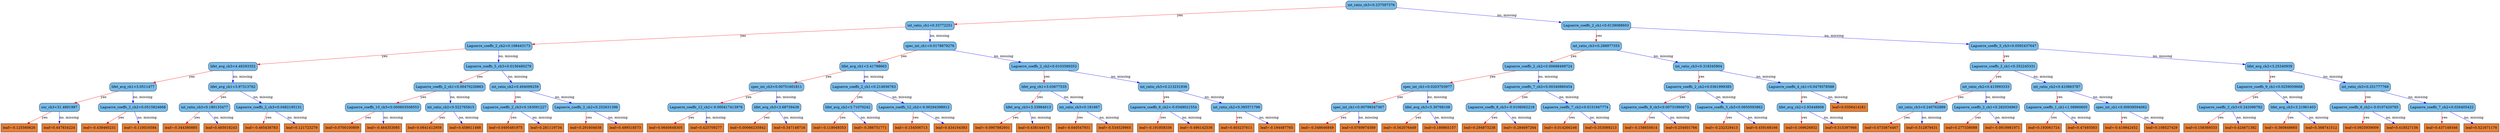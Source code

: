 digraph {
	graph [bb="0,0,8447,567",
		rankdir=TB
	];
	node [label="\N"];
	0	[fillcolor="#78bceb",
		height=0.5,
		label="int_ratio_ch3<0.237597376",
		pos="4248.1,549",
		shape=box,
		style="filled, rounded",
		width=2.3264];
	1	[fillcolor="#78bceb",
		height=0.5,
		label="int_ratio_ch1<0.33772251",
		pos="3162.1,460.5",
		shape=box,
		style="filled, rounded",
		width=2.2326];
	0 -> 1	[color="#FF0000",
		label=yes,
		lp="3812.1,504.75",
		pos="e,3242.8,467.92 4164.3,541.32 3964.6,525.41 3462,485.39 3254.2,468.84"];
	2	[fillcolor="#78bceb",
		height=0.5,
		label="Laguerre_coeffs_2_ch1<0.0139088603",
		pos="5219.1,460.5",
		shape=box,
		style="filled, rounded",
		width=3.2014];
	0 -> 2	[color="#0000FF",
		label="no, missing",
		lp="4853,504.75",
		pos="e,5103.7,471.79 4332.2,540.51 4502.9,525.31 4891,490.73 5092.4,472.79"];
	3	[fillcolor="#78bceb",
		height=0.5,
		label="Laguerre_coeffs_2_ch2<0.168443173",
		pos="1625.1,372",
		shape=box,
		style="filled, rounded",
		width=3.1076];
	1 -> 3	[color="#FF0000",
		label=yes,
		lp="2541.1,416.25",
		pos="e,1737.4,379.32 3081.4,454.96 2828.8,440.74 2052.7,397.06 1748.9,379.97"];
	4	[fillcolor="#78bceb",
		height=0.5,
		label="spec_int_ch1<0.0178879276",
		pos="3162.1,372",
		shape=box,
		style="filled, rounded",
		width=2.4097];
	1 -> 4	[color="#0000FF",
		label="no, missing",
		lp="3194,416.25",
		pos="e,3162.1,390.35 3162.1,442.41 3162.1,430.76 3162.1,415.05 3162.1,401.52"];
	5	[fillcolor="#78bceb",
		height=0.5,
		label="int_ratio_ch3<0.288977355",
		pos="5219.1,372",
		shape=box,
		style="filled, rounded",
		width=2.3264];
	2 -> 5	[color="#FF0000",
		label=yes,
		lp="5228.1,416.25",
		pos="e,5219.1,390.35 5219.1,442.41 5219.1,430.76 5219.1,415.05 5219.1,401.52"];
	6	[fillcolor="#78bceb",
		height=0.5,
		label="Laguerre_coeffs_5_ch3<0.0592437647",
		pos="6831.1,372",
		shape=box,
		style="filled, rounded",
		width=3.2014];
	2 -> 6	[color="#0000FF",
		label="no, missing",
		lp="6202,416.25",
		pos="e,6715.6,379.2 5334.7,453.3 5628.1,437.56 6399.7,396.15 6704.6,379.79"];
	7	[fillcolor="#78bceb",
		height=0.5,
		label="lifet_avg_ch3<4.48293352",
		pos="769.12,283.5",
		shape=box,
		style="filled, rounded",
		width=2.2639];
	3 -> 7	[color="#FF0000",
		label=yes,
		lp="1283.1,327.75",
		pos="e,850.86,292.76 1512.8,359.65 1342,342.39 1020.3,309.88 861.97,293.88"];
	8	[fillcolor="#78bceb",
		height=0.5,
		label="Laguerre_coeffs_5_ch3<0.0156480279",
		pos="1625.1,283.5",
		shape=box,
		style="filled, rounded",
		width=3.2014];
	3 -> 8	[color="#0000FF",
		label="no, missing",
		lp="1657,327.75",
		pos="e,1625.1,301.85 1625.1,353.91 1625.1,342.26 1625.1,326.55 1625.1,313.02"];
	9	[fillcolor="#78bceb",
		height=0.5,
		label="lifet_avg_ch1<3.41798663",
		pos="3002.1,283.5",
		shape=box,
		style="filled, rounded",
		width=2.2639];
	4 -> 9	[color="#FF0000",
		label=yes,
		lp="3106.1,327.75",
		pos="e,3034.3,301.91 3130.1,353.7 3105.5,340.37 3071.1,321.81 3044.2,307.27"];
	10	[fillcolor="#78bceb",
		height=0.5,
		label="Laguerre_coeffs_2_ch2<0.0103589352",
		pos="3529.1,283.5",
		shape=box,
		style="filled, rounded",
		width=3.2014];
	4 -> 10	[color="#0000FF",
		label="no, missing",
		lp="3411,327.75",
		pos="e,3455.1,301.95 3236,353.6 3296.1,339.43 3381,319.41 3444,304.56"];
	15	[fillcolor="#78bceb",
		height=0.5,
		label="lifet_avg_ch1<3.0511477",
		pos="433.12,195",
		shape=box,
		style="filled, rounded",
		width=2.1701];
	7 -> 15	[color="#FF0000",
		label=yes,
		lp="641.12,239.25",
		pos="e,500.89,213.45 701.53,265.1 646.71,250.99 569.36,231.07 511.77,216.25"];
	16	[fillcolor="#78bceb",
		height=0.5,
		label="lifet_avg_ch1<3.97313762",
		pos="769.12,195",
		shape=box,
		style="filled, rounded",
		width=2.2639];
	7 -> 16	[color="#0000FF",
		label="no, missing",
		lp="801,239.25",
		pos="e,769.12,213.35 769.12,265.41 769.12,253.76 769.12,238.05 769.12,224.52"];
	17	[fillcolor="#78bceb",
		height=0.5,
		label="Laguerre_coeffs_2_ch1<0.00470226863",
		pos="1515.1,195",
		shape=box,
		style="filled, rounded",
		width=3.2951];
	8 -> 17	[color="#FF0000",
		label=yes,
		lp="1589.1,239.25",
		pos="e,1537.1,213.27 1603.1,265.2 1586.8,252.36 1564.3,234.66 1546.1,220.38"];
	18	[fillcolor="#78bceb",
		height=0.5,
		label="int_ratio_ch2<0.494099259",
		pos="1735.1,195",
		shape=box,
		style="filled, rounded",
		width=2.3264];
	8 -> 18	[color="#0000FF",
		label="no, missing",
		lp="1722,239.25",
		pos="e,1713.2,213.27 1647.1,265.2 1663.5,252.36 1686,234.66 1704.1,220.38"];
	31	[fillcolor="#78bceb",
		height=0.5,
		label="snr_ch3<31.4891987",
		pos="196.12,106.5",
		shape=box,
		style="filled, rounded",
		width=1.8264];
	15 -> 31	[color="#FF0000",
		label=yes,
		lp="345.12,150.75",
		pos="e,243.72,124.87 385.45,176.6 347.68,162.82 294.76,143.5 254.47,128.79"];
	32	[fillcolor="#78bceb",
		height=0.5,
		label="Laguerre_coeffs_2_ch2<0.0515824668",
		pos="433.12,106.5",
		shape=box,
		style="filled, rounded",
		width=3.2014];
	15 -> 32	[color="#0000FF",
		label="no, missing",
		lp="465,150.75",
		pos="e,433.12,124.85 433.12,176.91 433.12,165.26 433.12,149.55 433.12,136.02"];
	33	[fillcolor="#78bceb",
		height=0.5,
		label="int_ratio_ch3<0.180133477",
		pos="704.12,106.5",
		shape=box,
		style="filled, rounded",
		width=2.3264];
	16 -> 33	[color="#FF0000",
		label=yes,
		lp="752.12,150.75",
		pos="e,717.16,124.85 756.28,176.91 747.08,164.67 734.52,147.95 724.03,133.99"];
	34	[fillcolor="#78bceb",
		height=0.5,
		label="Laguerre_coeffs_2_ch3<0.0482195131",
		pos="921.12,106.5",
		shape=box,
		style="filled, rounded",
		width=3.2014];
	16 -> 34	[color="#0000FF",
		label="no, missing",
		lp="891,150.75",
		pos="e,890.52,124.91 799.52,176.7 822.85,163.43 855.27,144.98 880.77,130.46"];
	63	[fillcolor="#e48038",
		height=0.5,
		label="leaf=-0.125560626",
		pos="60.125,18",
		shape=box,
		style=filled,
		width=1.6701];
	31 -> 63	[color="#FF0000",
		label=yes,
		lp="150.12,62.25",
		pos="e,87.273,36.267 168.93,88.203 148.27,75.062 119.63,56.846 96.92,42.403"];
	64	[fillcolor="#e48038",
		height=0.5,
		label="leaf=0.447834224",
		pos="196.12,18",
		shape=box,
		style=filled,
		width=1.6076];
	31 -> 64	[color="#0000FF",
		label="no, missing",
		lp="228,62.25",
		pos="e,196.12,36.35 196.12,88.41 196.12,76.758 196.12,61.047 196.12,47.519"];
	65	[fillcolor="#e48038",
		height=0.5,
		label="leaf=-0.438460231",
		pos="332.12,18",
		shape=box,
		style=filled,
		width=1.6701];
	32 -> 65	[color="#FF0000",
		label=yes,
		lp="401.12,62.25",
		pos="e,352.38,36.35 413.17,88.41 398.19,75.581 377.47,57.831 360.72,43.493"];
	66	[fillcolor="#e48038",
		height=0.5,
		label="leaf=-0.110016584",
		pos="470.12,18",
		shape=box,
		style=filled,
		width=1.6701];
	32 -> 66	[color="#0000FF",
		label="no, missing",
		lp="487,62.25",
		pos="e,462.7,36.35 440.44,88.41 445.52,76.522 452.41,60.41 458.28,46.702"];
	67	[fillcolor="#e48038",
		height=0.5,
		label="leaf=-0.344380885",
		pos="608.12,18",
		shape=box,
		style=filled,
		width=1.6701];
	33 -> 67	[color="#FF0000",
		label=yes,
		lp="674.12,62.25",
		pos="e,627.38,36.35 685.16,88.41 671.05,75.698 651.58,58.157 635.75,43.889"];
	68	[fillcolor="#e48038",
		height=0.5,
		label="leaf=0.465018243",
		pos="744.12,18",
		shape=box,
		style=filled,
		width=1.6076];
	33 -> 68	[color="#0000FF",
		label="no, missing",
		lp="760,62.25",
		pos="e,736.1,36.35 712.03,88.41 717.53,76.522 724.98,60.41 731.31,46.702"];
	69	[fillcolor="#e48038",
		height=0.5,
		label="leaf=-0.465438783",
		pos="880.12,18",
		shape=box,
		style=filled,
		width=1.6701];
	34 -> 69	[color="#FF0000",
		label=yes,
		lp="914.12,62.25",
		pos="e,888.35,36.35 913.02,88.41 907.39,76.522 899.75,60.41 893.26,46.702"];
	70	[fillcolor="#e48038",
		height=0.5,
		label="leaf=0.121723279",
		pos="1016.1,18",
		shape=box,
		style=filled,
		width=1.6076];
	34 -> 70	[color="#0000FF",
		label="no, missing",
		lp="1010,62.25",
		pos="e,997.07,36.35 939.89,88.41 953.86,75.698 973.12,58.157 988.79,43.889"];
	35	[fillcolor="#78bceb",
		height=0.5,
		label="Laguerre_coeffs_10_ch3<0.000603508553",
		pos="1291.1,106.5",
		shape=box,
		style="filled, rounded",
		width=3.4826];
	17 -> 35	[color="#FF0000",
		label=yes,
		lp="1433.1,150.75",
		pos="e,1336.1,124.87 1470.1,176.6 1434.4,162.85 1384.6,143.58 1346.5,128.89"];
	36	[fillcolor="#78bceb",
		height=0.5,
		label="int_ratio_ch2<0.522765815",
		pos="1518.1,106.5",
		shape=box,
		style="filled, rounded",
		width=2.3264];
	17 -> 36	[color="#0000FF",
		label="no, missing",
		lp="1549,150.75",
		pos="e,1517.5,124.85 1515.7,176.91 1516.1,165.26 1516.7,149.55 1517.1,136.02"];
	37	[fillcolor="#78bceb",
		height=0.5,
		label="Laguerre_coeffs_2_ch3<0.163091227",
		pos="1734.1,106.5",
		shape=box,
		style="filled, rounded",
		width=3.1076];
	18 -> 37	[color="#FF0000",
		label=yes,
		lp="1744.1,150.75",
		pos="e,1734.3,124.85 1734.9,176.91 1734.8,165.26 1734.6,149.55 1734.5,136.02"];
	38	[fillcolor="#78bceb",
		height=0.5,
		label="Laguerre_coeffs_2_ch2<0.252631396",
		pos="1976.1,106.5",
		shape=box,
		style="filled, rounded",
		width=3.1076];
	18 -> 38	[color="#0000FF",
		label="no, missing",
		lp="1910,150.75",
		pos="e,1927.7,124.87 1783.6,176.6 1822.1,162.79 1876.1,143.42 1917.1,128.7"];
	71	[fillcolor="#e48038",
		height=0.5,
		label="leaf=0.0700100809",
		pos="1153.1,18",
		shape=box,
		style=filled,
		width=1.7014];
	35 -> 71	[color="#FF0000",
		label=yes,
		lp="1244.1,62.25",
		pos="e,1180.7,36.267 1263.5,88.203 1242.5,75.003 1213.2,56.683 1190.2,42.209"];
	72	[fillcolor="#e48038",
		height=0.5,
		label="leaf=-0.464353085",
		pos="1292.1,18",
		shape=box,
		style=filled,
		width=1.6701];
	35 -> 72	[color="#0000FF",
		label="no, missing",
		lp="1324,62.25",
		pos="e,1291.9,36.35 1291.3,88.41 1291.5,76.758 1291.6,61.047 1291.8,47.519"];
	73	[fillcolor="#e48038",
		height=0.5,
		label="leaf=0.0641412959",
		pos="1431.1,18",
		shape=box,
		style=filled,
		width=1.7014];
	36 -> 73	[color="#FF0000",
		label=yes,
		lp="1492.1,62.25",
		pos="e,1448.6,36.35 1500.9,88.41 1488.3,75.816 1470.8,58.481 1456.6,44.286"];
	74	[fillcolor="#e48038",
		height=0.5,
		label="leaf=0.458611488",
		pos="1568.1,18",
		shape=box,
		style=filled,
		width=1.6076];
	36 -> 74	[color="#0000FF",
		label="no, missing",
		lp="1580,62.25",
		pos="e,1558.1,36.35 1528,88.41 1534.9,76.405 1544.4,60.091 1552.3,46.295"];
	75	[fillcolor="#e48038",
		height=0.5,
		label="leaf=0.0495481975",
		pos="1705.1,18",
		shape=box,
		style=filled,
		width=1.7014];
	37 -> 75	[color="#FF0000",
		label=yes,
		lp="1732.1,62.25",
		pos="e,1710.9,36.35 1728.4,88.41 1724.4,76.64 1719.1,60.729 1714.5,47.11"];
	76	[fillcolor="#e48038",
		height=0.5,
		label="leaf=0.281119734",
		pos="1842.1,18",
		shape=box,
		style=filled,
		width=1.6076];
	37 -> 76	[color="#0000FF",
		label="no, missing",
		lp="1830,62.25",
		pos="e,1820.6,36.267 1755.7,88.203 1771.8,75.356 1793.9,57.661 1811.7,43.38"];
	77	[fillcolor="#e48038",
		height=0.5,
		label="leaf=0.291604638",
		pos="1976.1,18",
		shape=box,
		style=filled,
		width=1.6076];
	38 -> 77	[color="#FF0000",
		label=yes,
		lp="1985.1,62.25",
		pos="e,1976.1,36.35 1976.1,88.41 1976.1,76.758 1976.1,61.047 1976.1,47.519"];
	78	[fillcolor="#e48038",
		height=0.5,
		label="leaf=0.499518573",
		pos="2110.1,18",
		shape=box,
		style=filled,
		width=1.6076];
	38 -> 78	[color="#0000FF",
		label="no, missing",
		lp="2088,62.25",
		pos="e,2083.4,36.267 2002.9,88.203 2023.3,75.062 2051.5,56.846 2073.9,42.403"];
	19	[fillcolor="#78bceb",
		height=0.5,
		label="spec_int_ch3<0.00751601811",
		pos="2639.1,195",
		shape=box,
		style="filled, rounded",
		width=2.5035];
	9 -> 19	[color="#FF0000",
		label=yes,
		lp="2863.1,239.25",
		pos="e,2712.3,213.45 2929.1,265.1 2869.6,250.93 2785.6,230.91 2723.3,216.06"];
	20	[fillcolor="#78bceb",
		height=0.5,
		label="Laguerre_coeffs_2_ch1<0.214936763",
		pos="3002.1,195",
		shape=box,
		style="filled, rounded",
		width=3.1076];
	9 -> 20	[color="#0000FF",
		label="no, missing",
		lp="3034,239.25",
		pos="e,3002.1,213.35 3002.1,265.41 3002.1,253.76 3002.1,238.05 3002.1,224.52"];
	21	[fillcolor="#78bceb",
		height=0.5,
		label="lifet_avg_ch1<3.03677535",
		pos="3529.1,195",
		shape=box,
		style="filled, rounded",
		width=2.2639];
	10 -> 21	[color="#FF0000",
		label=yes,
		lp="3538.1,239.25",
		pos="e,3529.1,213.35 3529.1,265.41 3529.1,253.76 3529.1,238.05 3529.1,224.52"];
	22	[fillcolor="#78bceb",
		height=0.5,
		label="int_ratio_ch3<0.213231936",
		pos="3932.1,195",
		shape=box,
		style="filled, rounded",
		width=2.3264];
	10 -> 22	[color="#0000FF",
		label="no, missing",
		lp="3799,239.25",
		pos="e,3850.8,213.45 3610.2,265.1 3676.6,250.84 3770.7,230.66 3839.9,215.79"];
	39	[fillcolor="#78bceb",
		height=0.5,
		label="Laguerre_coeffs_12_ch2<-0.000417413976",
		pos="2384.1,106.5",
		shape=box,
		style="filled, rounded",
		width=3.5451];
	19 -> 39	[color="#FF0000",
		label=yes,
		lp="2544.1,150.75",
		pos="e,2435.3,124.87 2587.8,176.6 2546.9,162.73 2489.5,143.25 2446.1,128.51"];
	40	[fillcolor="#78bceb",
		height=0.5,
		label="lifet_avg_ch3<3.68739438",
		pos="2639.1,106.5",
		shape=box,
		style="filled, rounded",
		width=2.2639];
	19 -> 40	[color="#0000FF",
		label="no, missing",
		lp="2671,150.75",
		pos="e,2639.1,124.85 2639.1,176.91 2639.1,165.26 2639.1,149.55 2639.1,136.02"];
	41	[fillcolor="#78bceb",
		height=0.5,
		label="lifet_avg_ch2<3.71070242",
		pos="2897.1,106.5",
		shape=box,
		style="filled, rounded",
		width=2.2639];
	20 -> 41	[color="#FF0000",
		label=yes,
		lp="2968.1,150.75",
		pos="e,2918.1,124.77 2981.1,176.7 2965.5,163.86 2944.1,146.16 2926.7,131.88"];
	42	[fillcolor="#78bceb",
		height=0.5,
		label="Laguerre_coeffs_12_ch2<-0.00294398912",
		pos="3121.1,106.5",
		shape=box,
		style="filled, rounded",
		width=3.4514];
	20 -> 42	[color="#0000FF",
		label="no, missing",
		lp="3105,150.75",
		pos="e,3097.4,124.77 3025.9,176.7 3043.8,163.74 3068.4,145.84 3088.1,131.49"];
	79	[fillcolor="#e48038",
		height=0.5,
		label="leaf=0.0640648305",
		pos="2247.1,18",
		shape=box,
		style=filled,
		width=1.7014];
	39 -> 79	[color="#FF0000",
		label=yes,
		lp="2337.1,62.25",
		pos="e,2274.5,36.267 2356.7,88.203 2335.9,75.062 2307.1,56.846 2284.2,42.403"];
	80	[fillcolor="#e48038",
		height=0.5,
		label="leaf=0.425709277",
		pos="2384.1,18",
		shape=box,
		style=filled,
		width=1.6076];
	39 -> 80	[color="#0000FF",
		label="no, missing",
		lp="2416,62.25",
		pos="e,2384.1,36.35 2384.1,88.41 2384.1,76.758 2384.1,61.047 2384.1,47.519"];
	81	[fillcolor="#e48038",
		height=0.5,
		label="leaf=0.00066235842",
		pos="2525.1,18",
		shape=box,
		style=filled,
		width=1.7951];
	40 -> 81	[color="#FF0000",
		label=yes,
		lp="2602.1,62.25",
		pos="e,2547.9,36.267 2616.3,88.203 2599.3,75.297 2575.9,57.498 2557,43.183"];
	82	[fillcolor="#e48038",
		height=0.5,
		label="leaf=0.347148716",
		pos="2666.1,18",
		shape=box,
		style=filled,
		width=1.6076];
	40 -> 82	[color="#0000FF",
		label="no, missing",
		lp="2687,62.25",
		pos="e,2660.7,36.35 2644.5,88.41 2648.1,76.64 2653.1,60.729 2657.4,47.11"];
	83	[fillcolor="#e48038",
		height=0.5,
		label="leaf=-0.118049353",
		pos="2802.1,18",
		shape=box,
		style=filled,
		width=1.6701];
	41 -> 83	[color="#FF0000",
		label=yes,
		lp="2868.1,62.25",
		pos="e,2821.2,36.35 2878.4,88.41 2864.4,75.698 2845.1,58.157 2829.5,43.889"];
	84	[fillcolor="#e48038",
		height=0.5,
		label="leaf=-0.386751771",
		pos="2940.1,18",
		shape=box,
		style=filled,
		width=1.6701];
	41 -> 84	[color="#0000FF",
		label="no, missing",
		lp="2955,62.25",
		pos="e,2931.5,36.35 2905.6,88.41 2911.6,76.405 2919.7,60.091 2926.6,46.295"];
	85	[fillcolor="#e48038",
		height=0.5,
		label="leaf=-0.154506713",
		pos="3078.1,18",
		shape=box,
		style=filled,
		width=1.6701];
	42 -> 85	[color="#FF0000",
		label=yes,
		lp="3113.1,62.25",
		pos="e,3086.7,36.35 3112.6,88.41 3106.7,76.405 3098.6,60.091 3091.7,46.295"];
	86	[fillcolor="#e48038",
		height=0.5,
		label="leaf=0.434104383",
		pos="3214.1,18",
		shape=box,
		style=filled,
		width=1.6076];
	42 -> 86	[color="#0000FF",
		label="no, missing",
		lp="3208,62.25",
		pos="e,3195.5,36.35 3139.5,88.41 3153.2,75.698 3172,58.157 3187.4,43.889"];
	43	[fillcolor="#78bceb",
		height=0.5,
		label="lifet_avg_ch3<3.33984613",
		pos="3474.1,106.5",
		shape=box,
		style="filled, rounded",
		width=2.2639];
	21 -> 43	[color="#FF0000",
		label=yes,
		lp="3516.1,150.75",
		pos="e,3485.2,124.85 3518.3,176.91 3510.6,164.79 3500,148.27 3491.2,134.39"];
	44	[fillcolor="#78bceb",
		height=0.5,
		label="int_ratio_ch3<0.181667",
		pos="3647.1,106.5",
		shape=box,
		style="filled, rounded",
		width=2.0451];
	21 -> 44	[color="#0000FF",
		label="no, missing",
		lp="3631,150.75",
		pos="e,3623.6,124.77 3552.7,176.7 3570.4,163.74 3594.8,145.84 3614.4,131.49"];
	45	[fillcolor="#78bceb",
		height=0.5,
		label="Laguerre_coeffs_6_ch2<-0.0349021554",
		pos="3932.1,106.5",
		shape=box,
		style="filled, rounded",
		width=3.2639];
	22 -> 45	[color="#FF0000",
		label=yes,
		lp="3941.1,150.75",
		pos="e,3932.1,124.85 3932.1,176.91 3932.1,165.26 3932.1,149.55 3932.1,136.02"];
	46	[fillcolor="#78bceb",
		height=0.5,
		label="int_ratio_ch2<0.395571798",
		pos="4178.1,106.5",
		shape=box,
		style="filled, rounded",
		width=2.3264];
	22 -> 46	[color="#0000FF",
		label="no, missing",
		lp="4110,150.75",
		pos="e,4128.7,124.87 3981.6,176.6 4021,162.76 4076.2,143.34 4118.1,128.61"];
	87	[fillcolor="#e48038",
		height=0.5,
		label="leaf=-0.0907882601",
		pos="3353.1,18",
		shape=box,
		style=filled,
		width=1.7639];
	43 -> 87	[color="#FF0000",
		label=yes,
		lp="3434.1,62.25",
		pos="e,3377.3,36.267 3449.9,88.203 3431.7,75.179 3406.5,57.173 3386.4,42.792"];
	88	[fillcolor="#e48038",
		height=0.5,
		label="leaf=0.438144475",
		pos="3492.1,18",
		shape=box,
		style=filled,
		width=1.6076];
	43 -> 88	[color="#0000FF",
		label="no, missing",
		lp="3517,62.25",
		pos="e,3488.5,36.35 3477.7,88.41 3480.1,76.758 3483.4,61.047 3486.2,47.519"];
	89	[fillcolor="#e48038",
		height=0.5,
		label="leaf=-0.640547931",
		pos="3628.1,18",
		shape=box,
		style=filled,
		width=1.6701];
	44 -> 89	[color="#FF0000",
		label=yes,
		lp="3649.1,62.25",
		pos="e,3631.9,36.35 3643.4,88.41 3640.8,76.758 3637.4,61.047 3634.4,47.519"];
	90	[fillcolor="#e48038",
		height=0.5,
		label="leaf=-0.534529865",
		pos="3766.1,18",
		shape=box,
		style=filled,
		width=1.6701];
	44 -> 90	[color="#0000FF",
		label="no, missing",
		lp="3750,62.25",
		pos="e,3742.4,36.267 3670.9,88.203 3688.8,75.238 3713.4,57.336 3733.1,42.988"];
	91	[fillcolor="#e48038",
		height=0.5,
		label="leaf=-0.191858336",
		pos="3904.1,18",
		shape=box,
		style=filled,
		width=1.6701];
	45 -> 91	[color="#FF0000",
		label=yes,
		lp="3930.1,62.25",
		pos="e,3909.7,36.35 3926.6,88.41 3922.8,76.64 3917.6,60.729 3913.2,47.11"];
	92	[fillcolor="#e48038",
		height=0.5,
		label="leaf=-0.496142536",
		pos="4042.1,18",
		shape=box,
		style=filled,
		width=1.6701];
	45 -> 92	[color="#0000FF",
		label="no, missing",
		lp="4029,62.25",
		pos="e,4020.2,36.267 3954.1,88.203 3970.5,75.356 3993,57.661 4011.1,43.38"];
	93	[fillcolor="#e48038",
		height=0.5,
		label="leaf=0.403237611",
		pos="4178.1,18",
		shape=box,
		style=filled,
		width=1.6076];
	46 -> 93	[color="#FF0000",
		label=yes,
		lp="4187.1,62.25",
		pos="e,4178.1,36.35 4178.1,88.41 4178.1,76.758 4178.1,61.047 4178.1,47.519"];
	94	[fillcolor="#e48038",
		height=0.5,
		label="leaf=-0.194487765",
		pos="4314.1,18",
		shape=box,
		style=filled,
		width=1.6701];
	46 -> 94	[color="#0000FF",
		label="no, missing",
		lp="4291,62.25",
		pos="e,4287,36.267 4205.3,88.203 4226,75.062 4254.6,56.846 4277.3,42.403"];
	11	[fillcolor="#78bceb",
		height=0.5,
		label="Laguerre_coeffs_2_ch2<0.00688499724",
		pos="5063.1,283.5",
		shape=box,
		style="filled, rounded",
		width=3.2951];
	5 -> 11	[color="#FF0000",
		label=yes,
		lp="5164.1,327.75",
		pos="e,5094.5,301.91 5187.9,353.7 5164,340.43 5130.7,321.98 5104.5,307.46"];
	12	[fillcolor="#78bceb",
		height=0.5,
		label="int_ratio_ch3<0.318345904",
		pos="5774.1,283.5",
		shape=box,
		style="filled, rounded",
		width=2.3264];
	5 -> 12	[color="#0000FF",
		label="no, missing",
		lp="5579,327.75",
		pos="e,5690.3,297.56 5303.1,357.91 5404.1,342.17 5573.3,315.8 5679,299.32"];
	13	[fillcolor="#78bceb",
		height=0.5,
		label="Laguerre_coeffs_2_ch1<0.352245331",
		pos="6831.1,283.5",
		shape=box,
		style="filled, rounded",
		width=3.1076];
	6 -> 13	[color="#FF0000",
		label=yes,
		lp="6840.1,327.75",
		pos="e,6831.1,301.85 6831.1,353.91 6831.1,342.26 6831.1,326.55 6831.1,313.02"];
	14	[fillcolor="#78bceb",
		height=0.5,
		label="lifet_avg_ch2<3.25340939",
		pos="7581.1,283.5",
		shape=box,
		style="filled, rounded",
		width=2.2639];
	6 -> 14	[color="#0000FF",
		label="no, missing",
		lp="7306,327.75",
		pos="e,7499.3,293.94 6946.7,357.67 7095.4,340.52 7351.1,311.03 7488,295.23"];
	23	[fillcolor="#78bceb",
		height=0.5,
		label="spec_int_ch1<0.0203703977",
		pos="4826.1,195",
		shape=box,
		style="filled, rounded",
		width=2.4097];
	11 -> 23	[color="#FF0000",
		label=yes,
		lp="4975.1,239.25",
		pos="e,4873.7,213.37 5015.4,265.1 4977.7,251.32 4924.8,232 4884.5,217.29"];
	24	[fillcolor="#78bceb",
		height=0.5,
		label="Laguerre_coeffs_7_ch3<0.00340880454",
		pos="5063.1,195",
		shape=box,
		style="filled, rounded",
		width=3.2951];
	11 -> 24	[color="#0000FF",
		label="no, missing",
		lp="5095,239.25",
		pos="e,5063.1,213.35 5063.1,265.41 5063.1,253.76 5063.1,238.05 5063.1,224.52"];
	25	[fillcolor="#78bceb",
		height=0.5,
		label="Laguerre_coeffs_2_ch2<0.0361999385",
		pos="5774.1,195",
		shape=box,
		style="filled, rounded",
		width=3.2014];
	12 -> 25	[color="#FF0000",
		label=yes,
		lp="5783.1,239.25",
		pos="e,5774.1,213.35 5774.1,265.41 5774.1,253.76 5774.1,238.05 5774.1,224.52"];
	26	[fillcolor="#78bceb",
		height=0.5,
		label="Laguerre_coeffs_4_ch1<0.0479378588",
		pos="6088.1,195",
		shape=box,
		style="filled, rounded",
		width=3.2014];
	12 -> 26	[color="#0000FF",
		label="no, missing",
		lp="5992,239.25",
		pos="e,6024.8,213.45 5837.3,265.1 5888.3,251.05 5960.2,231.24 6014,216.43"];
	47	[fillcolor="#78bceb",
		height=0.5,
		label="spec_int_ch1<0.00799347367",
		pos="4591.1,106.5",
		shape=box,
		style="filled, rounded",
		width=2.5035];
	23 -> 47	[color="#FF0000",
		label=yes,
		lp="4739.1,150.75",
		pos="e,4638.3,124.87 4778.9,176.6 4741.4,162.82 4688.9,143.5 4649,128.79"];
	48	[fillcolor="#78bceb",
		height=0.5,
		label="lifet_avg_ch3<5.30768108",
		pos="4826.1,106.5",
		shape=box,
		style="filled, rounded",
		width=2.2639];
	23 -> 48	[color="#0000FF",
		label="no, missing",
		lp="4858,150.75",
		pos="e,4826.1,124.85 4826.1,176.91 4826.1,165.26 4826.1,149.55 4826.1,136.02"];
	49	[fillcolor="#78bceb",
		height=0.5,
		label="Laguerre_coeffs_8_ch3<-0.0106062219",
		pos="5048.1,106.5",
		shape=box,
		style="filled, rounded",
		width=3.2639];
	24 -> 49	[color="#FF0000",
		label=yes,
		lp="5066.1,150.75",
		pos="e,5051.1,124.85 5060.2,176.91 5058.1,165.26 5055.4,149.55 5053.1,136.02"];
	50	[fillcolor="#78bceb",
		height=0.5,
		label="Laguerre_coeffs_7_ch2<0.0151947774",
		pos="5299.1,106.5",
		shape=box,
		style="filled, rounded",
		width=3.2014];
	24 -> 50	[color="#0000FF",
		label="no, missing",
		lp="5235,150.75",
		pos="e,5251.7,124.87 5110.6,176.6 5148.2,162.82 5200.9,143.5 5241,128.79"];
	95	[fillcolor="#e48038",
		height=0.5,
		label="leaf=-0.348646849",
		pos="4452.1,18",
		shape=box,
		style=filled,
		width=1.6701];
	47 -> 95	[color="#FF0000",
		label=yes,
		lp="4543.1,62.25",
		pos="e,4479.9,36.267 4563.3,88.203 4542.1,75.003 4512.7,56.683 4489.4,42.209"];
	96	[fillcolor="#e48038",
		height=0.5,
		label="leaf=0.0769974589",
		pos="4591.1,18",
		shape=box,
		style=filled,
		width=1.7014];
	47 -> 96	[color="#0000FF",
		label="no, missing",
		lp="4623,62.25",
		pos="e,4591.1,36.35 4591.1,88.41 4591.1,76.758 4591.1,61.047 4591.1,47.519"];
	97	[fillcolor="#e48038",
		height=0.5,
		label="leaf=-0.562076449",
		pos="4730.1,18",
		shape=box,
		style=filled,
		width=1.6701];
	48 -> 97	[color="#FF0000",
		label=yes,
		lp="4796.1,62.25",
		pos="e,4749.4,36.35 4807.2,88.41 4793.1,75.698 4773.6,58.157 4757.7,43.889"];
	98	[fillcolor="#e48038",
		height=0.5,
		label="leaf=0.189865157",
		pos="4866.1,18",
		shape=box,
		style=filled,
		width=1.6076];
	48 -> 98	[color="#0000FF",
		label="no, missing",
		lp="4882,62.25",
		pos="e,4858.1,36.35 4834,88.41 4839.5,76.522 4847,60.41 4853.3,46.702"];
	99	[fillcolor="#e48038",
		height=0.5,
		label="leaf=0.294873238",
		pos="5000.1,18",
		shape=box,
		style=filled,
		width=1.6076];
	49 -> 99	[color="#FF0000",
		label=yes,
		lp="5038.1,62.25",
		pos="e,5009.8,36.35 5038.6,88.41 5032,76.405 5022.9,60.091 5015.3,46.295"];
	100	[fillcolor="#e48038",
		height=0.5,
		label="leaf=-0.284697264",
		pos="5136.1,18",
		shape=box,
		style=filled,
		width=1.6701];
	49 -> 100	[color="#0000FF",
		label="no, missing",
		lp="5132,62.25",
		pos="e,5118.5,36.35 5065.5,88.41 5078.3,75.816 5096,58.481 5110.4,44.286"];
	101	[fillcolor="#e48038",
		height=0.5,
		label="leaf=-0.014266246",
		pos="5274.1,18",
		shape=box,
		style=filled,
		width=1.6701];
	50 -> 101	[color="#FF0000",
		label=yes,
		lp="5298.1,62.25",
		pos="e,5279.1,36.35 5294.2,88.41 5290.8,76.64 5286.2,60.729 5282.2,47.11"];
	102	[fillcolor="#e48038",
		height=0.5,
		label="leaf=0.353089213",
		pos="5410.1,18",
		shape=box,
		style=filled,
		width=1.6076];
	50 -> 102	[color="#0000FF",
		label="no, missing",
		lp="5397,62.25",
		pos="e,5388,36.267 5321.3,88.203 5337.9,75.297 5360.7,57.498 5379.1,43.183"];
	51	[fillcolor="#78bceb",
		height=0.5,
		label="Laguerre_coeffs_9_ch3<0.00731990673",
		pos="5613.1,106.5",
		shape=box,
		style="filled, rounded",
		width=3.2951];
	25 -> 51	[color="#FF0000",
		label=yes,
		lp="5717.1,150.75",
		pos="e,5645.5,124.91 5741.9,176.7 5717.1,163.37 5682.6,144.81 5655.5,130.27"];
	52	[fillcolor="#78bceb",
		height=0.5,
		label="Laguerre_coeffs_3_ch3<0.0650593862",
		pos="5865.1,106.5",
		shape=box,
		style="filled, rounded",
		width=3.2014];
	25 -> 52	[color="#0000FF",
		label="no, missing",
		lp="5860,150.75",
		pos="e,5846.9,124.85 5792.1,176.91 5805.5,164.2 5823.9,146.66 5838.9,132.39"];
	53	[fillcolor="#78bceb",
		height=0.5,
		label="lifet_avg_ch2<2.93448806",
		pos="6088.1,106.5",
		shape=box,
		style="filled, rounded",
		width=2.2639];
	26 -> 53	[color="#FF0000",
		label=yes,
		lp="6097.1,150.75",
		pos="e,6088.1,124.85 6088.1,176.91 6088.1,165.26 6088.1,149.55 6088.1,136.02"];
	54	[fillcolor="#e48038",
		height=0.5,
		label="leaf=0.0356414281",
		pos="6249.1,106.5",
		shape=box,
		style=filled,
		width=1.7014];
	26 -> 54	[color="#0000FF",
		label="no, missing",
		lp="6215,150.75",
		pos="e,6216.7,124.91 6120.3,176.7 6145.1,163.37 6179.7,144.81 6206.7,130.27"];
	103	[fillcolor="#e48038",
		height=0.5,
		label="leaf=-0.158655614",
		pos="5546.1,18",
		shape=box,
		style=filled,
		width=1.6701];
	51 -> 103	[color="#FF0000",
		label=yes,
		lp="5595.1,62.25",
		pos="e,5559.6,36.35 5599.9,88.41 5590.3,76.051 5577.2,59.127 5566.3,45.085"];
	104	[fillcolor="#e48038",
		height=0.5,
		label="leaf=0.254001766",
		pos="5682.1,18",
		shape=box,
		style=filled,
		width=1.6076];
	51 -> 104	[color="#0000FF",
		label="no, missing",
		lp="5686,62.25",
		pos="e,5668.3,36.35 5626.8,88.41 5636.6,76.051 5650.1,59.127 5661.3,45.085"];
	105	[fillcolor="#e48038",
		height=0.5,
		label="leaf=-0.232329413",
		pos="5818.1,18",
		shape=box,
		style=filled,
		width=1.6701];
	52 -> 105	[color="#FF0000",
		label=yes,
		lp="5855.1,62.25",
		pos="e,5827.6,36.35 5855.8,88.41 5849.3,76.405 5840.5,60.091 5833,46.295"];
	106	[fillcolor="#e48038",
		height=0.5,
		label="leaf=0.459168166",
		pos="5954.1,18",
		shape=box,
		style=filled,
		width=1.6076];
	52 -> 106	[color="#0000FF",
		label="no, missing",
		lp="5950,62.25",
		pos="e,5936.3,36.35 5882.7,88.41 5895.7,75.816 5913.5,58.481 5928.1,44.286"];
	107	[fillcolor="#e48038",
		height=0.5,
		label="leaf=0.169626832",
		pos="6088.1,18",
		shape=box,
		style=filled,
		width=1.6076];
	53 -> 107	[color="#FF0000",
		label=yes,
		lp="6097.1,62.25",
		pos="e,6088.1,36.35 6088.1,88.41 6088.1,76.758 6088.1,61.047 6088.1,47.519"];
	108	[fillcolor="#e48038",
		height=0.5,
		label="leaf=0.515397966",
		pos="6222.1,18",
		shape=box,
		style=filled,
		width=1.6076];
	53 -> 108	[color="#0000FF",
		label="no, missing",
		lp="6200,62.25",
		pos="e,6195.4,36.267 6114.9,88.203 6135.3,75.062 6163.5,56.846 6185.9,42.403"];
	27	[fillcolor="#78bceb",
		height=0.5,
		label="int_ratio_ch2<0.415993333",
		pos="6711.1,195",
		shape=box,
		style="filled, rounded",
		width=2.3264];
	13 -> 27	[color="#FF0000",
		label=yes,
		lp="6791.1,239.25",
		pos="e,6735.1,213.27 6807.1,265.2 6789.1,252.24 6764.3,234.34 6744.4,219.99"];
	28	[fillcolor="#78bceb",
		height=0.5,
		label="int_ratio_ch2<0.410863787",
		pos="6951.1,195",
		shape=box,
		style="filled, rounded",
		width=2.3264];
	13 -> 28	[color="#0000FF",
		label="no, missing",
		lp="6934,239.25",
		pos="e,6927.2,213.27 6855.1,265.2 6873.1,252.24 6897.9,234.34 6917.8,219.99"];
	29	[fillcolor="#78bceb",
		height=0.5,
		label="Laguerre_coeffs_9_ch1<0.0259059668",
		pos="7581.1,195",
		shape=box,
		style="filled, rounded",
		width=3.2014];
	14 -> 29	[color="#FF0000",
		label=yes,
		lp="7590.1,239.25",
		pos="e,7581.1,213.35 7581.1,265.41 7581.1,253.76 7581.1,238.05 7581.1,224.52"];
	30	[fillcolor="#78bceb",
		height=0.5,
		label="int_ratio_ch3<0.251777768",
		pos="7996.1,195",
		shape=box,
		style="filled, rounded",
		width=2.3264];
	14 -> 30	[color="#0000FF",
		label="no, missing",
		lp="7858,239.25",
		pos="e,7912.2,213.5 7663.1,265.41 7731.6,251.13 7829.4,230.75 7901.3,215.76"];
	55	[fillcolor="#78bceb",
		height=0.5,
		label="int_ratio_ch3<0.240762889",
		pos="6496.1,106.5",
		shape=box,
		style="filled, rounded",
		width=2.3264];
	27 -> 55	[color="#FF0000",
		label=yes,
		lp="6632.1,150.75",
		pos="e,6539.3,124.87 6667.9,176.6 6633.8,162.9 6586.2,143.75 6549.8,129.08"];
	56	[fillcolor="#78bceb",
		height=0.5,
		label="Laguerre_coeffs_2_ch1<0.282034963",
		pos="6711.1,106.5",
		shape=box,
		style="filled, rounded",
		width=3.1076];
	27 -> 56	[color="#0000FF",
		label="no, missing",
		lp="6743,150.75",
		pos="e,6711.1,124.85 6711.1,176.91 6711.1,165.26 6711.1,149.55 6711.1,136.02"];
	57	[fillcolor="#78bceb",
		height=0.5,
		label="Laguerre_coeffs_1_ch1<1.08960605",
		pos="6951.1,106.5",
		shape=box,
		style="filled, rounded",
		width=3.0139];
	28 -> 57	[color="#FF0000",
		label=yes,
		lp="6960.1,150.75",
		pos="e,6951.1,124.85 6951.1,176.91 6951.1,165.26 6951.1,149.55 6951.1,136.02"];
	58	[fillcolor="#78bceb",
		height=0.5,
		label="spec_int_ch1<0.00938594062",
		pos="7171.1,106.5",
		shape=box,
		style="filled, rounded",
		width=2.5035];
	28 -> 58	[color="#0000FF",
		label="no, missing",
		lp="7113,150.75",
		pos="e,7126.9,124.87 6995.4,176.6 7030.2,162.9 7078.9,143.75 7116.2,129.08"];
	109	[fillcolor="#e48038",
		height=0.5,
		label="leaf=0.0733674467",
		pos="6359.1,18",
		shape=box,
		style=filled,
		width=1.7014];
	55 -> 109	[color="#FF0000",
		label=yes,
		lp="6449.1,62.25",
		pos="e,6386.5,36.267 6468.7,88.203 6447.9,75.062 6419.1,56.846 6396.2,42.403"];
	110	[fillcolor="#e48038",
		height=0.5,
		label="leaf=0.512879431",
		pos="6496.1,18",
		shape=box,
		style=filled,
		width=1.6076];
	55 -> 110	[color="#0000FF",
		label="no, missing",
		lp="6528,62.25",
		pos="e,6496.1,36.35 6496.1,88.41 6496.1,76.758 6496.1,61.047 6496.1,47.519"];
	111	[fillcolor="#e48038",
		height=0.5,
		label="leaf=0.277338088",
		pos="6630.1,18",
		shape=box,
		style=filled,
		width=1.6076];
	56 -> 111	[color="#FF0000",
		label=yes,
		lp="6687.1,62.25",
		pos="e,6646.4,36.35 6695.1,88.41 6683.4,75.934 6667.4,58.805 6654.2,44.685"];
	112	[fillcolor="#e48038",
		height=0.5,
		label="leaf=-0.0919981971",
		pos="6769.1,18",
		shape=box,
		style=filled,
		width=1.7639];
	56 -> 112	[color="#0000FF",
		label="no, missing",
		lp="6778,62.25",
		pos="e,6757.5,36.35 6722.6,88.41 6730.7,76.287 6741.8,59.77 6751.1,45.89"];
	113	[fillcolor="#e48038",
		height=0.5,
		label="leaf=0.193061724",
		pos="6908.1,18",
		shape=box,
		style=filled,
		width=1.6076];
	57 -> 113	[color="#FF0000",
		label=yes,
		lp="6943.1,62.25",
		pos="e,6916.7,36.35 6942.6,88.41 6936.7,76.405 6928.6,60.091 6921.7,46.295"];
	114	[fillcolor="#e48038",
		height=0.5,
		label="leaf=0.47493583",
		pos="7038.1,18",
		shape=box,
		style=filled,
		width=1.5139];
	57 -> 114	[color="#0000FF",
		label="no, missing",
		lp="7035,62.25",
		pos="e,7020.7,36.35 6968.3,88.41 6981,75.816 6998.4,58.481 7012.7,44.286"];
	115	[fillcolor="#e48038",
		height=0.5,
		label="leaf=-0.419842452",
		pos="7171.1,18",
		shape=box,
		style=filled,
		width=1.6701];
	58 -> 115	[color="#FF0000",
		label=yes,
		lp="7180.1,62.25",
		pos="e,7171.1,36.35 7171.1,88.41 7171.1,76.758 7171.1,61.047 7171.1,47.519"];
	116	[fillcolor="#e48038",
		height=0.5,
		label="leaf=0.108527429",
		pos="7307.1,18",
		shape=box,
		style=filled,
		width=1.6076];
	58 -> 116	[color="#0000FF",
		label="no, missing",
		lp="7284,62.25",
		pos="e,7280,36.267 7198.3,88.203 7219,75.062 7247.6,56.846 7270.3,42.403"];
	59	[fillcolor="#78bceb",
		height=0.5,
		label="Laguerre_coeffs_2_ch3<0.242096782",
		pos="7528.1,106.5",
		shape=box,
		style="filled, rounded",
		width=3.1076];
	29 -> 59	[color="#FF0000",
		label=yes,
		lp="7569.1,150.75",
		pos="e,7538.8,124.85 7570.7,176.91 7563.2,164.79 7553.1,148.27 7544.6,134.39"];
	60	[fillcolor="#78bceb",
		height=0.5,
		label="lifet_avg_ch3<3.21961403",
		pos="7739.1,106.5",
		shape=box,
		style="filled, rounded",
		width=2.2639];
	29 -> 60	[color="#0000FF",
		label="no, missing",
		lp="7707,150.75",
		pos="e,7707.3,124.91 7612.7,176.7 7637.1,163.37 7671,144.81 7697.5,130.27"];
	61	[fillcolor="#78bceb",
		height=0.5,
		label="Laguerre_coeffs_6_ch2<-0.0107420785",
		pos="7996.1,106.5",
		shape=box,
		style="filled, rounded",
		width=3.2639];
	30 -> 61	[color="#FF0000",
		label=yes,
		lp="8005.1,150.75",
		pos="e,7996.1,124.85 7996.1,176.91 7996.1,165.26 7996.1,149.55 7996.1,136.02"];
	62	[fillcolor="#78bceb",
		height=0.5,
		label="Laguerre_coeffs_7_ch2<0.026405422",
		pos="8255.1,106.5",
		shape=box,
		style="filled, rounded",
		width=3.1076];
	30 -> 62	[color="#0000FF",
		label="no, missing",
		lp="8181,150.75",
		pos="e,8203.1,124.87 8048.2,176.6 8089.8,162.73 8148.1,143.25 8192.2,128.51"];
	117	[fillcolor="#e48038",
		height=0.5,
		label="leaf=0.158369333",
		pos="7441.1,18",
		shape=box,
		style=filled,
		width=1.6076];
	59 -> 117	[color="#FF0000",
		label=yes,
		lp="7502.1,62.25",
		pos="e,7458.6,36.35 7510.9,88.41 7498.3,75.816 7480.8,58.481 7466.6,44.286"];
	118	[fillcolor="#e48038",
		height=0.5,
		label="leaf=0.424671382",
		pos="7575.1,18",
		shape=box,
		style=filled,
		width=1.6076];
	59 -> 118	[color="#0000FF",
		label="no, missing",
		lp="7588,62.25",
		pos="e,7565.7,36.35 7537.4,88.41 7543.9,76.405 7552.8,60.091 7560.3,46.295"];
	119	[fillcolor="#e48038",
		height=0.5,
		label="leaf=-0.360848665",
		pos="7711.1,18",
		shape=box,
		style=filled,
		width=1.6701];
	60 -> 119	[color="#FF0000",
		label=yes,
		lp="7737.1,62.25",
		pos="e,7716.7,36.35 7733.6,88.41 7729.8,76.64 7724.6,60.729 7720.2,47.11"];
	120	[fillcolor="#e48038",
		height=0.5,
		label="leaf=0.368741512",
		pos="7847.1,18",
		shape=box,
		style=filled,
		width=1.6076];
	60 -> 120	[color="#0000FF",
		label="no, missing",
		lp="7835,62.25",
		pos="e,7825.6,36.267 7760.7,88.203 7776.8,75.356 7798.9,57.661 7816.7,43.38"];
	121	[fillcolor="#e48038",
		height=0.5,
		label="leaf=0.0925939009",
		pos="7984.1,18",
		shape=box,
		style=filled,
		width=1.7014];
	61 -> 121	[color="#FF0000",
		label=yes,
		lp="8001.1,62.25",
		pos="e,7986.5,36.35 7993.8,88.41 7992.1,76.758 7990,61.047 7988.1,47.519"];
	122	[fillcolor="#e48038",
		height=0.5,
		label="leaf=0.418527156",
		pos="8121.1,18",
		shape=box,
		style=filled,
		width=1.6076];
	61 -> 122	[color="#0000FF",
		label="no, missing",
		lp="8102,62.25",
		pos="e,8096.2,36.267 8021.1,88.203 8039.9,75.179 8066,57.173 8086.7,42.792"];
	123	[fillcolor="#e48038",
		height=0.5,
		label="leaf=0.437149346",
		pos="8255.1,18",
		shape=box,
		style=filled,
		width=1.6076];
	62 -> 123	[color="#FF0000",
		label=yes,
		lp="8264.1,62.25",
		pos="e,8255.1,36.35 8255.1,88.41 8255.1,76.758 8255.1,61.047 8255.1,47.519"];
	124	[fillcolor="#e48038",
		height=0.5,
		label="leaf=0.521671176",
		pos="8389.1,18",
		shape=box,
		style=filled,
		width=1.6076];
	62 -> 124	[color="#0000FF",
		label="no, missing",
		lp="8367,62.25",
		pos="e,8362.4,36.267 8281.9,88.203 8302.3,75.062 8330.5,56.846 8352.9,42.403"];
}
